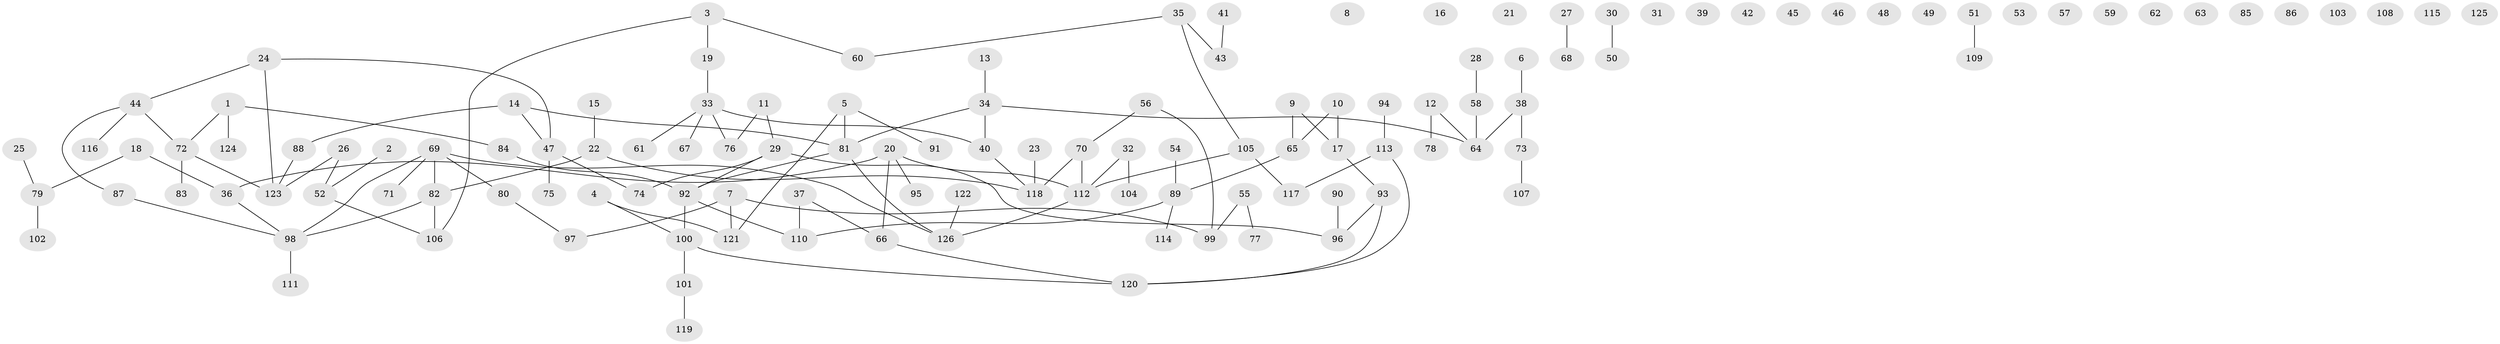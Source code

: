 // coarse degree distribution, {5: 0.0967741935483871, 1: 0.27956989247311825, 3: 0.16129032258064516, 2: 0.12903225806451613, 4: 0.06451612903225806, 0: 0.24731182795698925, 6: 0.010752688172043012, 8: 0.010752688172043012}
// Generated by graph-tools (version 1.1) at 2025/23/03/03/25 07:23:30]
// undirected, 126 vertices, 123 edges
graph export_dot {
graph [start="1"]
  node [color=gray90,style=filled];
  1;
  2;
  3;
  4;
  5;
  6;
  7;
  8;
  9;
  10;
  11;
  12;
  13;
  14;
  15;
  16;
  17;
  18;
  19;
  20;
  21;
  22;
  23;
  24;
  25;
  26;
  27;
  28;
  29;
  30;
  31;
  32;
  33;
  34;
  35;
  36;
  37;
  38;
  39;
  40;
  41;
  42;
  43;
  44;
  45;
  46;
  47;
  48;
  49;
  50;
  51;
  52;
  53;
  54;
  55;
  56;
  57;
  58;
  59;
  60;
  61;
  62;
  63;
  64;
  65;
  66;
  67;
  68;
  69;
  70;
  71;
  72;
  73;
  74;
  75;
  76;
  77;
  78;
  79;
  80;
  81;
  82;
  83;
  84;
  85;
  86;
  87;
  88;
  89;
  90;
  91;
  92;
  93;
  94;
  95;
  96;
  97;
  98;
  99;
  100;
  101;
  102;
  103;
  104;
  105;
  106;
  107;
  108;
  109;
  110;
  111;
  112;
  113;
  114;
  115;
  116;
  117;
  118;
  119;
  120;
  121;
  122;
  123;
  124;
  125;
  126;
  1 -- 72;
  1 -- 84;
  1 -- 124;
  2 -- 52;
  3 -- 19;
  3 -- 60;
  3 -- 106;
  4 -- 100;
  4 -- 121;
  5 -- 81;
  5 -- 91;
  5 -- 121;
  6 -- 38;
  7 -- 97;
  7 -- 99;
  7 -- 121;
  9 -- 17;
  9 -- 65;
  10 -- 17;
  10 -- 65;
  11 -- 29;
  11 -- 76;
  12 -- 64;
  12 -- 78;
  13 -- 34;
  14 -- 47;
  14 -- 81;
  14 -- 88;
  15 -- 22;
  17 -- 93;
  18 -- 36;
  18 -- 79;
  19 -- 33;
  20 -- 36;
  20 -- 66;
  20 -- 95;
  20 -- 112;
  22 -- 82;
  22 -- 118;
  23 -- 118;
  24 -- 44;
  24 -- 47;
  24 -- 123;
  25 -- 79;
  26 -- 52;
  26 -- 123;
  27 -- 68;
  28 -- 58;
  29 -- 74;
  29 -- 92;
  29 -- 96;
  30 -- 50;
  32 -- 104;
  32 -- 112;
  33 -- 40;
  33 -- 61;
  33 -- 67;
  33 -- 76;
  34 -- 40;
  34 -- 64;
  34 -- 81;
  35 -- 43;
  35 -- 60;
  35 -- 105;
  36 -- 98;
  37 -- 66;
  37 -- 110;
  38 -- 64;
  38 -- 73;
  40 -- 118;
  41 -- 43;
  44 -- 72;
  44 -- 87;
  44 -- 116;
  47 -- 74;
  47 -- 75;
  51 -- 109;
  52 -- 106;
  54 -- 89;
  55 -- 77;
  55 -- 99;
  56 -- 70;
  56 -- 99;
  58 -- 64;
  65 -- 89;
  66 -- 120;
  69 -- 71;
  69 -- 80;
  69 -- 82;
  69 -- 98;
  69 -- 126;
  70 -- 112;
  70 -- 118;
  72 -- 83;
  72 -- 123;
  73 -- 107;
  79 -- 102;
  80 -- 97;
  81 -- 92;
  81 -- 126;
  82 -- 98;
  82 -- 106;
  84 -- 92;
  87 -- 98;
  88 -- 123;
  89 -- 110;
  89 -- 114;
  90 -- 96;
  92 -- 100;
  92 -- 110;
  93 -- 96;
  93 -- 120;
  94 -- 113;
  98 -- 111;
  100 -- 101;
  100 -- 120;
  101 -- 119;
  105 -- 112;
  105 -- 117;
  112 -- 126;
  113 -- 117;
  113 -- 120;
  122 -- 126;
}
